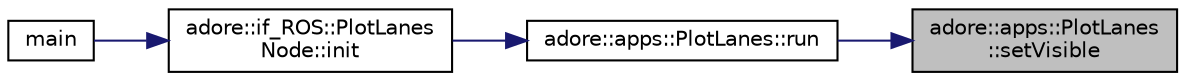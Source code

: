digraph "adore::apps::PlotLanes::setVisible"
{
 // LATEX_PDF_SIZE
  edge [fontname="Helvetica",fontsize="10",labelfontname="Helvetica",labelfontsize="10"];
  node [fontname="Helvetica",fontsize="10",shape=record];
  rankdir="RL";
  Node1 [label="adore::apps::PlotLanes\l::setVisible",height=0.2,width=0.4,color="black", fillcolor="grey75", style="filled", fontcolor="black",tooltip=" "];
  Node1 -> Node2 [dir="back",color="midnightblue",fontsize="10",style="solid",fontname="Helvetica"];
  Node2 [label="adore::apps::PlotLanes::run",height=0.2,width=0.4,color="black", fillcolor="white", style="filled",URL="$classadore_1_1apps_1_1PlotLanes.html#af0a11cee35c011843c339aac760ca2db",tooltip=" "];
  Node2 -> Node3 [dir="back",color="midnightblue",fontsize="10",style="solid",fontname="Helvetica"];
  Node3 [label="adore::if_ROS::PlotLanes\lNode::init",height=0.2,width=0.4,color="black", fillcolor="white", style="filled",URL="$classadore_1_1if__ROS_1_1PlotLanesNode.html#a784126bbfb438fe1ac65e2a8b8e44d37",tooltip=" "];
  Node3 -> Node4 [dir="back",color="midnightblue",fontsize="10",style="solid",fontname="Helvetica"];
  Node4 [label="main",height=0.2,width=0.4,color="black", fillcolor="white", style="filled",URL="$plot__lanes__node_8cpp.html#a3c04138a5bfe5d72780bb7e82a18e627",tooltip=" "];
}
